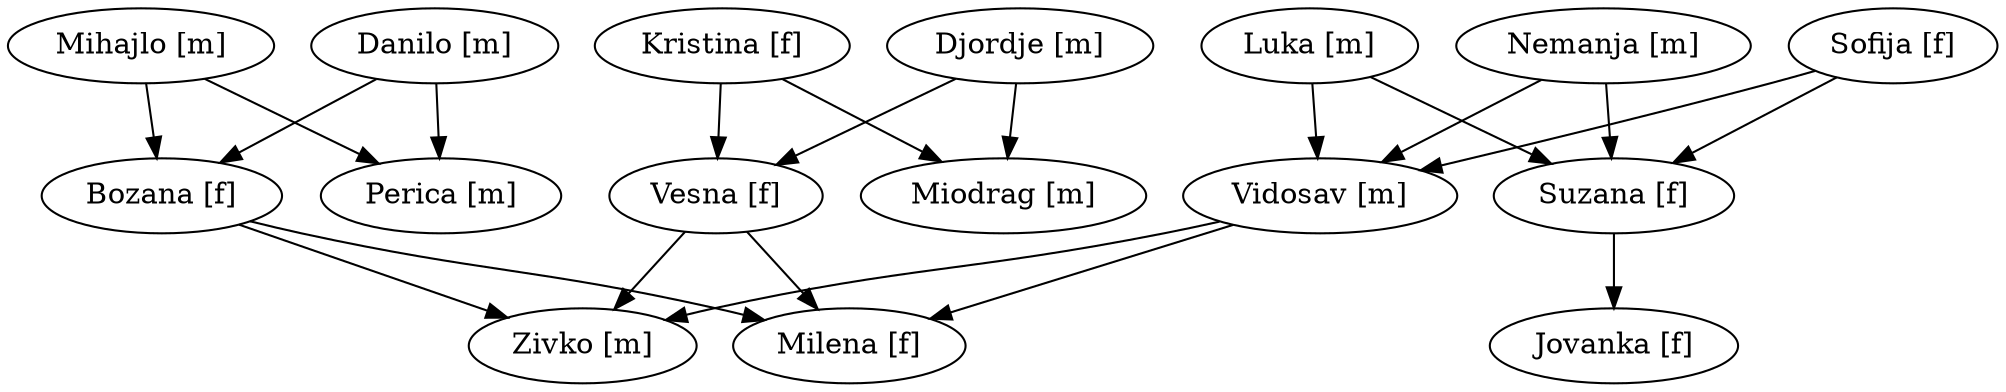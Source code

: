 digraph FamilyTree
{
  "Bozana [f]" -> "Milena [f]";
  "Bozana [f]" -> "Zivko [m]";
  "Danilo [m]" -> "Bozana [f]";
  "Danilo [m]" -> "Perica [m]";
  "Djordje [m]" -> "Vesna [f]";
  "Djordje [m]" -> "Miodrag [m]";
  "Jovanka [f]";
  "Kristina [f]" -> "Vesna [f]";
  "Kristina [f]" -> "Miodrag [m]";
  "Luka [m]" -> "Suzana [f]";
  "Luka [m]" -> "Vidosav [m]";
  "Mihajlo [m]" -> "Bozana [f]";
  "Mihajlo [m]" -> "Perica [m]";
  "Milena [f]";
  "Miodrag [m]";
  "Nemanja [m]" -> "Suzana [f]";
  "Nemanja [m]" -> "Vidosav [m]";
  "Perica [m]";
  "Sofija [f]" -> "Suzana [f]";
  "Sofija [f]" -> "Vidosav [m]";
  "Suzana [f]" -> "Jovanka [f]";
  "Vesna [f]" -> "Milena [f]";
  "Vesna [f]" -> "Zivko [m]";
  "Vidosav [m]" -> "Zivko [m]";
  "Vidosav [m]" -> "Milena [f]";
  "Zivko [m]";
}
